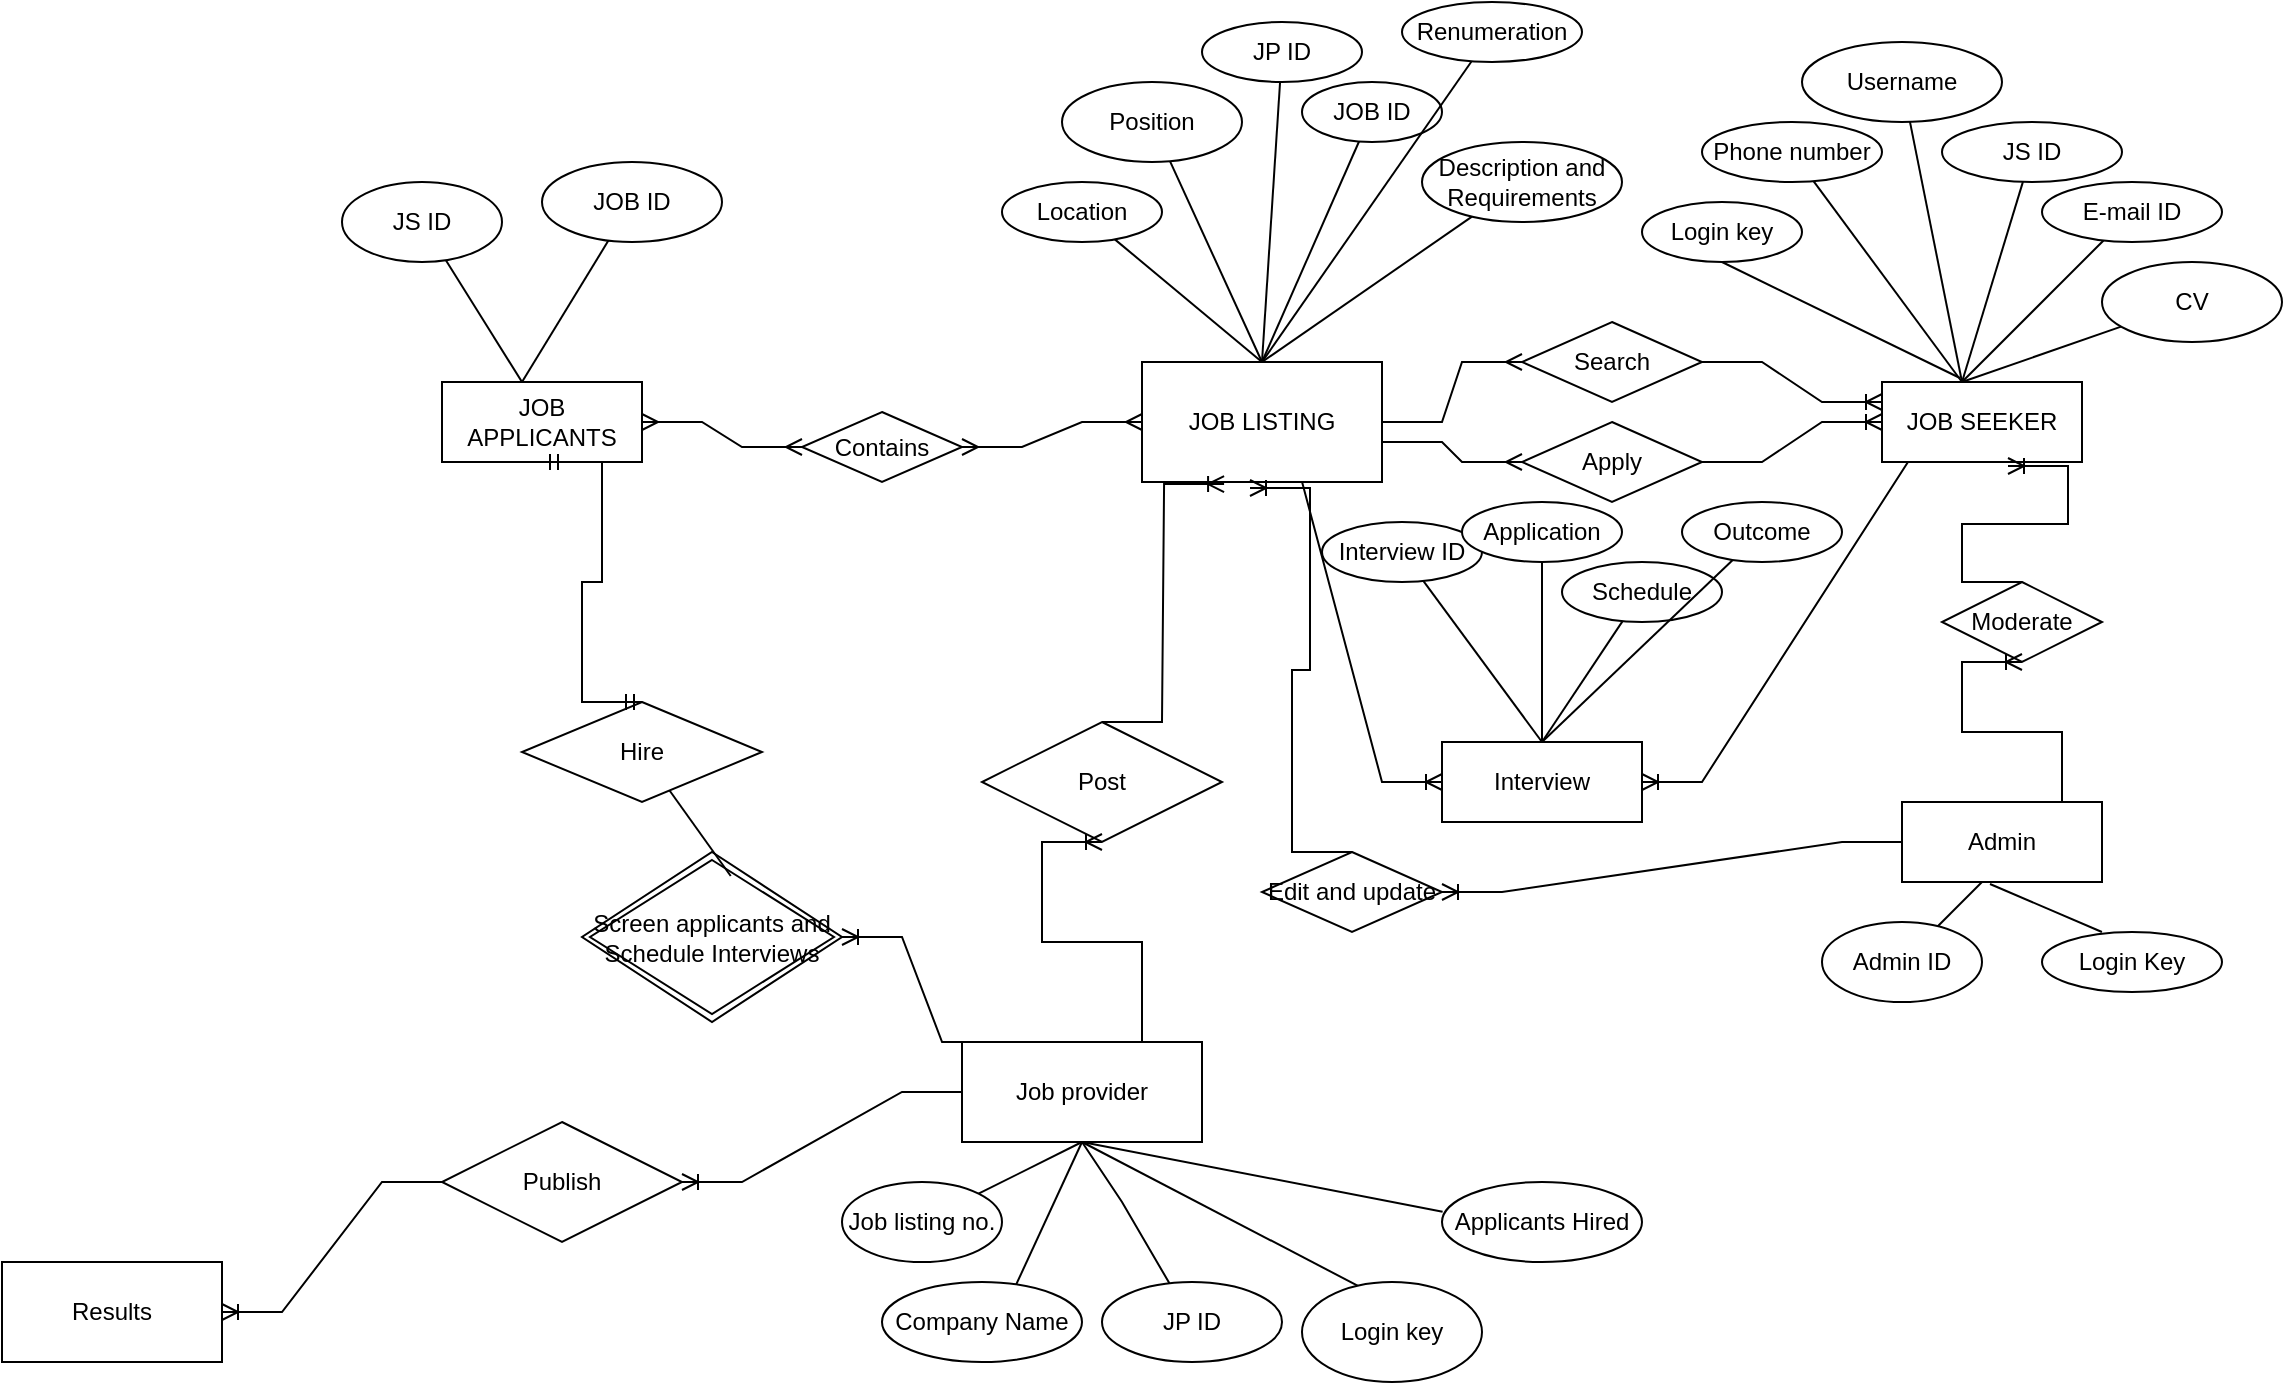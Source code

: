 <mxfile version="26.2.2">
  <diagram id="R2lEEEUBdFMjLlhIrx00" name="Page-1">
    <mxGraphModel dx="1925" dy="1795" grid="1" gridSize="10" guides="1" tooltips="1" connect="1" arrows="1" fold="1" page="1" pageScale="1" pageWidth="850" pageHeight="1100" math="0" shadow="0" extFonts="Permanent Marker^https://fonts.googleapis.com/css?family=Permanent+Marker">
      <root>
        <mxCell id="0" />
        <mxCell id="1" parent="0" />
        <mxCell id="AhkezG-56c2PrOf4I1hO-47" value="" style="edgeStyle=entityRelationEdgeStyle;fontSize=12;html=1;endArrow=ERoneToMany;rounded=0;exitX=0.43;exitY=1;exitDx=0;exitDy=0;exitPerimeter=0;" edge="1" parent="1" source="AhkezG-56c2PrOf4I1hO-22" target="AhkezG-56c2PrOf4I1hO-46">
          <mxGeometry width="100" height="100" relative="1" as="geometry">
            <mxPoint x="650" y="260" as="sourcePoint" />
            <mxPoint x="600" y="370" as="targetPoint" />
            <Array as="points">
              <mxPoint x="560" y="300" />
              <mxPoint x="560" y="330" />
            </Array>
          </mxGeometry>
        </mxCell>
        <mxCell id="AhkezG-56c2PrOf4I1hO-1" value="JOB LISTING" style="rounded=0;whiteSpace=wrap;html=1;" vertex="1" parent="1">
          <mxGeometry x="310" y="160" width="120" height="60" as="geometry" />
        </mxCell>
        <mxCell id="AhkezG-56c2PrOf4I1hO-3" value="" style="endArrow=none;html=1;rounded=0;" edge="1" parent="1" target="AhkezG-56c2PrOf4I1hO-4">
          <mxGeometry width="50" height="50" relative="1" as="geometry">
            <mxPoint x="370" y="160" as="sourcePoint" />
            <mxPoint x="320" y="110" as="targetPoint" />
          </mxGeometry>
        </mxCell>
        <mxCell id="AhkezG-56c2PrOf4I1hO-4" value="Location" style="ellipse;whiteSpace=wrap;html=1;" vertex="1" parent="1">
          <mxGeometry x="240" y="70" width="80" height="30" as="geometry" />
        </mxCell>
        <mxCell id="AhkezG-56c2PrOf4I1hO-5" value="" style="endArrow=none;html=1;rounded=0;" edge="1" parent="1" target="AhkezG-56c2PrOf4I1hO-6">
          <mxGeometry width="50" height="50" relative="1" as="geometry">
            <mxPoint x="370" y="160" as="sourcePoint" />
            <mxPoint x="330" y="60" as="targetPoint" />
          </mxGeometry>
        </mxCell>
        <mxCell id="AhkezG-56c2PrOf4I1hO-6" value="Position" style="ellipse;whiteSpace=wrap;html=1;" vertex="1" parent="1">
          <mxGeometry x="270" y="20" width="90" height="40" as="geometry" />
        </mxCell>
        <mxCell id="AhkezG-56c2PrOf4I1hO-7" value="" style="endArrow=none;html=1;rounded=0;" edge="1" parent="1" target="AhkezG-56c2PrOf4I1hO-8">
          <mxGeometry width="50" height="50" relative="1" as="geometry">
            <mxPoint x="370" y="160" as="sourcePoint" />
            <mxPoint x="380" y="80" as="targetPoint" />
          </mxGeometry>
        </mxCell>
        <mxCell id="AhkezG-56c2PrOf4I1hO-8" value="JP ID" style="ellipse;whiteSpace=wrap;html=1;" vertex="1" parent="1">
          <mxGeometry x="340" y="-10" width="80" height="30" as="geometry" />
        </mxCell>
        <mxCell id="AhkezG-56c2PrOf4I1hO-9" value="" style="endArrow=none;html=1;rounded=0;" edge="1" parent="1" target="AhkezG-56c2PrOf4I1hO-10">
          <mxGeometry width="50" height="50" relative="1" as="geometry">
            <mxPoint x="370" y="160" as="sourcePoint" />
            <mxPoint x="410" y="70" as="targetPoint" />
          </mxGeometry>
        </mxCell>
        <mxCell id="AhkezG-56c2PrOf4I1hO-10" value="JOB ID" style="ellipse;whiteSpace=wrap;html=1;" vertex="1" parent="1">
          <mxGeometry x="390" y="20" width="70" height="30" as="geometry" />
        </mxCell>
        <mxCell id="AhkezG-56c2PrOf4I1hO-11" value="" style="endArrow=none;html=1;rounded=0;" edge="1" parent="1" target="AhkezG-56c2PrOf4I1hO-12">
          <mxGeometry width="50" height="50" relative="1" as="geometry">
            <mxPoint x="370" y="160" as="sourcePoint" />
            <mxPoint x="480" y="30" as="targetPoint" />
          </mxGeometry>
        </mxCell>
        <mxCell id="AhkezG-56c2PrOf4I1hO-12" value="Renumeration" style="ellipse;whiteSpace=wrap;html=1;" vertex="1" parent="1">
          <mxGeometry x="440" y="-20" width="90" height="30" as="geometry" />
        </mxCell>
        <mxCell id="AhkezG-56c2PrOf4I1hO-13" value="" style="endArrow=none;html=1;rounded=0;" edge="1" parent="1" target="AhkezG-56c2PrOf4I1hO-14">
          <mxGeometry width="50" height="50" relative="1" as="geometry">
            <mxPoint x="370" y="160" as="sourcePoint" />
            <mxPoint x="460" y="90" as="targetPoint" />
          </mxGeometry>
        </mxCell>
        <mxCell id="AhkezG-56c2PrOf4I1hO-14" value="Description and Requirements" style="ellipse;whiteSpace=wrap;html=1;" vertex="1" parent="1">
          <mxGeometry x="450" y="50" width="100" height="40" as="geometry" />
        </mxCell>
        <mxCell id="AhkezG-56c2PrOf4I1hO-16" value="" style="edgeStyle=entityRelationEdgeStyle;fontSize=12;html=1;endArrow=ERmany;rounded=0;" edge="1" parent="1" target="AhkezG-56c2PrOf4I1hO-17">
          <mxGeometry width="100" height="100" relative="1" as="geometry">
            <mxPoint x="430" y="190" as="sourcePoint" />
            <mxPoint x="520" y="210" as="targetPoint" />
            <Array as="points">
              <mxPoint x="500" y="220" />
            </Array>
          </mxGeometry>
        </mxCell>
        <mxCell id="AhkezG-56c2PrOf4I1hO-17" value="Search" style="shape=rhombus;perimeter=rhombusPerimeter;whiteSpace=wrap;html=1;align=center;" vertex="1" parent="1">
          <mxGeometry x="500" y="140" width="90" height="40" as="geometry" />
        </mxCell>
        <mxCell id="AhkezG-56c2PrOf4I1hO-18" value="" style="edgeStyle=entityRelationEdgeStyle;fontSize=12;html=1;endArrow=ERmany;rounded=0;" edge="1" parent="1" target="AhkezG-56c2PrOf4I1hO-19">
          <mxGeometry width="100" height="100" relative="1" as="geometry">
            <mxPoint x="430" y="200" as="sourcePoint" />
            <mxPoint x="500" y="230" as="targetPoint" />
          </mxGeometry>
        </mxCell>
        <mxCell id="AhkezG-56c2PrOf4I1hO-19" value="Apply" style="shape=rhombus;perimeter=rhombusPerimeter;whiteSpace=wrap;html=1;align=center;" vertex="1" parent="1">
          <mxGeometry x="500" y="190" width="90" height="40" as="geometry" />
        </mxCell>
        <mxCell id="AhkezG-56c2PrOf4I1hO-20" value="" style="edgeStyle=entityRelationEdgeStyle;fontSize=12;html=1;endArrow=ERoneToMany;rounded=0;entryX=0;entryY=0.25;entryDx=0;entryDy=0;" edge="1" parent="1" target="AhkezG-56c2PrOf4I1hO-22">
          <mxGeometry width="100" height="100" relative="1" as="geometry">
            <mxPoint x="590" y="160" as="sourcePoint" />
            <mxPoint x="680" y="180" as="targetPoint" />
          </mxGeometry>
        </mxCell>
        <mxCell id="AhkezG-56c2PrOf4I1hO-21" value="" style="edgeStyle=entityRelationEdgeStyle;fontSize=12;html=1;endArrow=ERoneToMany;rounded=0;" edge="1" parent="1" target="AhkezG-56c2PrOf4I1hO-22">
          <mxGeometry width="100" height="100" relative="1" as="geometry">
            <mxPoint x="590" y="210" as="sourcePoint" />
            <mxPoint x="680" y="190" as="targetPoint" />
          </mxGeometry>
        </mxCell>
        <mxCell id="AhkezG-56c2PrOf4I1hO-22" value="JOB SEEKER" style="whiteSpace=wrap;html=1;align=center;" vertex="1" parent="1">
          <mxGeometry x="680" y="170" width="100" height="40" as="geometry" />
        </mxCell>
        <mxCell id="AhkezG-56c2PrOf4I1hO-23" value="" style="endArrow=none;html=1;rounded=0;entryX=0.39;entryY=-0.05;entryDx=0;entryDy=0;entryPerimeter=0;exitX=0.5;exitY=1;exitDx=0;exitDy=0;" edge="1" parent="1" source="AhkezG-56c2PrOf4I1hO-24" target="AhkezG-56c2PrOf4I1hO-22">
          <mxGeometry relative="1" as="geometry">
            <mxPoint x="610" y="110" as="sourcePoint" />
            <mxPoint x="710" y="150" as="targetPoint" />
          </mxGeometry>
        </mxCell>
        <mxCell id="AhkezG-56c2PrOf4I1hO-24" value="Login key" style="ellipse;whiteSpace=wrap;html=1;align=center;" vertex="1" parent="1">
          <mxGeometry x="560" y="80" width="80" height="30" as="geometry" />
        </mxCell>
        <mxCell id="AhkezG-56c2PrOf4I1hO-25" value="" style="endArrow=none;html=1;rounded=0;" edge="1" parent="1" target="AhkezG-56c2PrOf4I1hO-26">
          <mxGeometry width="50" height="50" relative="1" as="geometry">
            <mxPoint x="720" y="170" as="sourcePoint" />
            <mxPoint x="650" y="80" as="targetPoint" />
          </mxGeometry>
        </mxCell>
        <mxCell id="AhkezG-56c2PrOf4I1hO-26" value="Phone number" style="ellipse;whiteSpace=wrap;html=1;" vertex="1" parent="1">
          <mxGeometry x="590" y="40" width="90" height="30" as="geometry" />
        </mxCell>
        <mxCell id="AhkezG-56c2PrOf4I1hO-27" value="" style="endArrow=none;html=1;rounded=0;" edge="1" parent="1" target="AhkezG-56c2PrOf4I1hO-28">
          <mxGeometry width="50" height="50" relative="1" as="geometry">
            <mxPoint x="720" y="170" as="sourcePoint" />
            <mxPoint x="700" y="40" as="targetPoint" />
          </mxGeometry>
        </mxCell>
        <mxCell id="AhkezG-56c2PrOf4I1hO-28" value="Username" style="ellipse;whiteSpace=wrap;html=1;" vertex="1" parent="1">
          <mxGeometry x="640" width="100" height="40" as="geometry" />
        </mxCell>
        <mxCell id="AhkezG-56c2PrOf4I1hO-29" value="" style="endArrow=none;html=1;rounded=0;" edge="1" parent="1" target="AhkezG-56c2PrOf4I1hO-30">
          <mxGeometry width="50" height="50" relative="1" as="geometry">
            <mxPoint x="720" y="170" as="sourcePoint" />
            <mxPoint x="730" y="80" as="targetPoint" />
          </mxGeometry>
        </mxCell>
        <mxCell id="AhkezG-56c2PrOf4I1hO-30" value="JS ID" style="ellipse;whiteSpace=wrap;html=1;" vertex="1" parent="1">
          <mxGeometry x="710" y="40" width="90" height="30" as="geometry" />
        </mxCell>
        <mxCell id="AhkezG-56c2PrOf4I1hO-31" value="" style="endArrow=none;html=1;rounded=0;" edge="1" parent="1" target="AhkezG-56c2PrOf4I1hO-32">
          <mxGeometry width="50" height="50" relative="1" as="geometry">
            <mxPoint x="720" y="170" as="sourcePoint" />
            <mxPoint x="780" y="90" as="targetPoint" />
          </mxGeometry>
        </mxCell>
        <mxCell id="AhkezG-56c2PrOf4I1hO-32" value="E-mail ID" style="ellipse;whiteSpace=wrap;html=1;" vertex="1" parent="1">
          <mxGeometry x="760" y="70" width="90" height="30" as="geometry" />
        </mxCell>
        <mxCell id="AhkezG-56c2PrOf4I1hO-33" value="" style="endArrow=none;html=1;rounded=0;" edge="1" parent="1" target="AhkezG-56c2PrOf4I1hO-34">
          <mxGeometry width="50" height="50" relative="1" as="geometry">
            <mxPoint x="720" y="170" as="sourcePoint" />
            <mxPoint x="800" y="130" as="targetPoint" />
          </mxGeometry>
        </mxCell>
        <mxCell id="AhkezG-56c2PrOf4I1hO-34" value="CV" style="ellipse;whiteSpace=wrap;html=1;" vertex="1" parent="1">
          <mxGeometry x="790" y="110" width="90" height="40" as="geometry" />
        </mxCell>
        <mxCell id="AhkezG-56c2PrOf4I1hO-35" value="" style="edgeStyle=entityRelationEdgeStyle;fontSize=12;html=1;endArrow=ERmany;startArrow=ERmany;rounded=0;exitX=1;exitY=0.5;exitDx=0;exitDy=0;" edge="1" parent="1" source="AhkezG-56c2PrOf4I1hO-37">
          <mxGeometry width="100" height="100" relative="1" as="geometry">
            <mxPoint x="220" y="210" as="sourcePoint" />
            <mxPoint x="310" y="190" as="targetPoint" />
          </mxGeometry>
        </mxCell>
        <mxCell id="AhkezG-56c2PrOf4I1hO-36" value="JOB APPLICANTS" style="whiteSpace=wrap;html=1;align=center;" vertex="1" parent="1">
          <mxGeometry x="-40" y="170" width="100" height="40" as="geometry" />
        </mxCell>
        <mxCell id="AhkezG-56c2PrOf4I1hO-37" value="Contains" style="shape=rhombus;perimeter=rhombusPerimeter;whiteSpace=wrap;html=1;align=center;" vertex="1" parent="1">
          <mxGeometry x="140" y="185" width="80" height="35" as="geometry" />
        </mxCell>
        <mxCell id="AhkezG-56c2PrOf4I1hO-38" value="" style="edgeStyle=entityRelationEdgeStyle;fontSize=12;html=1;endArrow=ERmany;startArrow=ERmany;rounded=0;" edge="1" parent="1" target="AhkezG-56c2PrOf4I1hO-37">
          <mxGeometry width="100" height="100" relative="1" as="geometry">
            <mxPoint x="60" y="190" as="sourcePoint" />
            <mxPoint x="140" y="200" as="targetPoint" />
          </mxGeometry>
        </mxCell>
        <mxCell id="AhkezG-56c2PrOf4I1hO-39" value="" style="endArrow=none;html=1;rounded=0;" edge="1" parent="1" target="AhkezG-56c2PrOf4I1hO-40">
          <mxGeometry width="50" height="50" relative="1" as="geometry">
            <mxPoint y="170" as="sourcePoint" />
            <mxPoint x="-30" y="110" as="targetPoint" />
          </mxGeometry>
        </mxCell>
        <mxCell id="AhkezG-56c2PrOf4I1hO-40" value="JS ID" style="ellipse;whiteSpace=wrap;html=1;" vertex="1" parent="1">
          <mxGeometry x="-90" y="70" width="80" height="40" as="geometry" />
        </mxCell>
        <mxCell id="AhkezG-56c2PrOf4I1hO-41" value="" style="endArrow=none;html=1;rounded=0;" edge="1" parent="1" target="AhkezG-56c2PrOf4I1hO-42">
          <mxGeometry width="50" height="50" relative="1" as="geometry">
            <mxPoint y="170" as="sourcePoint" />
            <mxPoint x="40" y="100" as="targetPoint" />
          </mxGeometry>
        </mxCell>
        <mxCell id="AhkezG-56c2PrOf4I1hO-42" value="JOB ID" style="ellipse;whiteSpace=wrap;html=1;" vertex="1" parent="1">
          <mxGeometry x="10" y="60" width="90" height="40" as="geometry" />
        </mxCell>
        <mxCell id="AhkezG-56c2PrOf4I1hO-44" value="" style="edgeStyle=entityRelationEdgeStyle;fontSize=12;html=1;endArrow=ERoneToMany;rounded=0;exitX=0.417;exitY=1;exitDx=0;exitDy=0;exitPerimeter=0;entryX=0;entryY=0.5;entryDx=0;entryDy=0;" edge="1" parent="1" source="AhkezG-56c2PrOf4I1hO-1" target="AhkezG-56c2PrOf4I1hO-46">
          <mxGeometry width="100" height="100" relative="1" as="geometry">
            <mxPoint x="360" y="240" as="sourcePoint" />
            <mxPoint x="450" y="320" as="targetPoint" />
            <Array as="points">
              <mxPoint x="350" y="260" />
            </Array>
          </mxGeometry>
        </mxCell>
        <mxCell id="AhkezG-56c2PrOf4I1hO-46" value="Interview" style="whiteSpace=wrap;html=1;align=center;" vertex="1" parent="1">
          <mxGeometry x="460" y="350" width="100" height="40" as="geometry" />
        </mxCell>
        <mxCell id="AhkezG-56c2PrOf4I1hO-48" value="" style="endArrow=none;html=1;rounded=0;" edge="1" parent="1" target="AhkezG-56c2PrOf4I1hO-49">
          <mxGeometry width="50" height="50" relative="1" as="geometry">
            <mxPoint x="510" y="350" as="sourcePoint" />
            <mxPoint x="430" y="300" as="targetPoint" />
          </mxGeometry>
        </mxCell>
        <mxCell id="AhkezG-56c2PrOf4I1hO-49" value="Interview ID" style="ellipse;whiteSpace=wrap;html=1;" vertex="1" parent="1">
          <mxGeometry x="400" y="240" width="80" height="30" as="geometry" />
        </mxCell>
        <mxCell id="AhkezG-56c2PrOf4I1hO-50" value="" style="endArrow=none;html=1;rounded=0;exitX=0.5;exitY=0;exitDx=0;exitDy=0;" edge="1" parent="1" source="AhkezG-56c2PrOf4I1hO-46" target="AhkezG-56c2PrOf4I1hO-51">
          <mxGeometry width="50" height="50" relative="1" as="geometry">
            <mxPoint x="475" y="350" as="sourcePoint" />
            <mxPoint x="500" y="270" as="targetPoint" />
          </mxGeometry>
        </mxCell>
        <mxCell id="AhkezG-56c2PrOf4I1hO-51" value="Application" style="ellipse;whiteSpace=wrap;html=1;" vertex="1" parent="1">
          <mxGeometry x="470" y="230" width="80" height="30" as="geometry" />
        </mxCell>
        <mxCell id="AhkezG-56c2PrOf4I1hO-52" value="" style="endArrow=none;html=1;rounded=0;" edge="1" parent="1" target="AhkezG-56c2PrOf4I1hO-53">
          <mxGeometry width="50" height="50" relative="1" as="geometry">
            <mxPoint x="510" y="350" as="sourcePoint" />
            <mxPoint x="530" y="290" as="targetPoint" />
          </mxGeometry>
        </mxCell>
        <mxCell id="AhkezG-56c2PrOf4I1hO-53" value="Schedule" style="ellipse;whiteSpace=wrap;html=1;" vertex="1" parent="1">
          <mxGeometry x="520" y="260" width="80" height="30" as="geometry" />
        </mxCell>
        <mxCell id="AhkezG-56c2PrOf4I1hO-54" value="" style="endArrow=none;html=1;rounded=0;" edge="1" parent="1" target="AhkezG-56c2PrOf4I1hO-55">
          <mxGeometry width="50" height="50" relative="1" as="geometry">
            <mxPoint x="510" y="350" as="sourcePoint" />
            <mxPoint x="630" y="270" as="targetPoint" />
          </mxGeometry>
        </mxCell>
        <mxCell id="AhkezG-56c2PrOf4I1hO-55" value="Outcome" style="ellipse;whiteSpace=wrap;html=1;" vertex="1" parent="1">
          <mxGeometry x="580" y="230" width="80" height="30" as="geometry" />
        </mxCell>
        <mxCell id="AhkezG-56c2PrOf4I1hO-56" value="" style="edgeStyle=entityRelationEdgeStyle;fontSize=12;html=1;endArrow=ERoneToMany;rounded=0;entryX=0.63;entryY=1.05;entryDx=0;entryDy=0;entryPerimeter=0;exitX=0.5;exitY=0;exitDx=0;exitDy=0;" edge="1" parent="1" source="AhkezG-56c2PrOf4I1hO-57" target="AhkezG-56c2PrOf4I1hO-22">
          <mxGeometry width="100" height="100" relative="1" as="geometry">
            <mxPoint x="750" y="286" as="sourcePoint" />
            <mxPoint x="820" y="260" as="targetPoint" />
            <Array as="points">
              <mxPoint x="770" y="250" />
              <mxPoint x="760" y="250" />
            </Array>
          </mxGeometry>
        </mxCell>
        <mxCell id="AhkezG-56c2PrOf4I1hO-57" value="Moderate" style="shape=rhombus;perimeter=rhombusPerimeter;whiteSpace=wrap;html=1;align=center;" vertex="1" parent="1">
          <mxGeometry x="710" y="270" width="80" height="40" as="geometry" />
        </mxCell>
        <mxCell id="AhkezG-56c2PrOf4I1hO-58" value="" style="edgeStyle=entityRelationEdgeStyle;fontSize=12;html=1;endArrow=ERoneToMany;rounded=0;entryX=0.5;entryY=1;entryDx=0;entryDy=0;exitX=0.5;exitY=0;exitDx=0;exitDy=0;" edge="1" parent="1" source="AhkezG-56c2PrOf4I1hO-59" target="AhkezG-56c2PrOf4I1hO-57">
          <mxGeometry width="100" height="100" relative="1" as="geometry">
            <mxPoint x="740" y="390" as="sourcePoint" />
            <mxPoint x="810" y="330" as="targetPoint" />
          </mxGeometry>
        </mxCell>
        <mxCell id="AhkezG-56c2PrOf4I1hO-59" value="Admin" style="whiteSpace=wrap;html=1;align=center;" vertex="1" parent="1">
          <mxGeometry x="690" y="380" width="100" height="40" as="geometry" />
        </mxCell>
        <mxCell id="AhkezG-56c2PrOf4I1hO-60" value="" style="endArrow=none;html=1;rounded=0;" edge="1" parent="1" target="AhkezG-56c2PrOf4I1hO-62">
          <mxGeometry width="50" height="50" relative="1" as="geometry">
            <mxPoint x="730" y="420" as="sourcePoint" />
            <mxPoint x="740" y="420" as="targetPoint" />
          </mxGeometry>
        </mxCell>
        <mxCell id="AhkezG-56c2PrOf4I1hO-62" value="Admin ID" style="ellipse;whiteSpace=wrap;html=1;" vertex="1" parent="1">
          <mxGeometry x="650" y="440" width="80" height="40" as="geometry" />
        </mxCell>
        <mxCell id="AhkezG-56c2PrOf4I1hO-63" value="" style="endArrow=none;html=1;rounded=0;entryX=0.44;entryY=1.025;entryDx=0;entryDy=0;entryPerimeter=0;exitX=0.333;exitY=0;exitDx=0;exitDy=0;exitPerimeter=0;" edge="1" parent="1" source="AhkezG-56c2PrOf4I1hO-65" target="AhkezG-56c2PrOf4I1hO-59">
          <mxGeometry width="50" height="50" relative="1" as="geometry">
            <mxPoint x="780" y="460" as="sourcePoint" />
            <mxPoint x="820" y="480" as="targetPoint" />
          </mxGeometry>
        </mxCell>
        <mxCell id="AhkezG-56c2PrOf4I1hO-65" value="Login Key" style="ellipse;whiteSpace=wrap;html=1;" vertex="1" parent="1">
          <mxGeometry x="760" y="445" width="90" height="30" as="geometry" />
        </mxCell>
        <mxCell id="AhkezG-56c2PrOf4I1hO-69" value="" style="edgeStyle=entityRelationEdgeStyle;fontSize=12;html=1;endArrow=ERoneToMany;rounded=0;entryX=0.45;entryY=1.05;entryDx=0;entryDy=0;entryPerimeter=0;exitX=0.5;exitY=0;exitDx=0;exitDy=0;" edge="1" parent="1" source="AhkezG-56c2PrOf4I1hO-70" target="AhkezG-56c2PrOf4I1hO-1">
          <mxGeometry width="100" height="100" relative="1" as="geometry">
            <mxPoint x="340" y="370" as="sourcePoint" />
            <mxPoint x="370" y="260" as="targetPoint" />
          </mxGeometry>
        </mxCell>
        <mxCell id="AhkezG-56c2PrOf4I1hO-70" value="Edit and update" style="shape=rhombus;perimeter=rhombusPerimeter;whiteSpace=wrap;html=1;align=center;" vertex="1" parent="1">
          <mxGeometry x="370" y="405" width="90" height="40" as="geometry" />
        </mxCell>
        <mxCell id="AhkezG-56c2PrOf4I1hO-71" value="" style="edgeStyle=entityRelationEdgeStyle;fontSize=12;html=1;endArrow=ERoneToMany;rounded=0;entryX=1;entryY=0.5;entryDx=0;entryDy=0;exitX=0;exitY=0.5;exitDx=0;exitDy=0;" edge="1" parent="1" source="AhkezG-56c2PrOf4I1hO-59" target="AhkezG-56c2PrOf4I1hO-70">
          <mxGeometry width="100" height="100" relative="1" as="geometry">
            <mxPoint x="410" y="530" as="sourcePoint" />
            <mxPoint x="510" y="430" as="targetPoint" />
          </mxGeometry>
        </mxCell>
        <mxCell id="AhkezG-56c2PrOf4I1hO-72" value="" style="edgeStyle=entityRelationEdgeStyle;fontSize=12;html=1;endArrow=ERoneToMany;rounded=0;entryX=0.342;entryY=1.017;entryDx=0;entryDy=0;entryPerimeter=0;exitX=0.5;exitY=0;exitDx=0;exitDy=0;" edge="1" parent="1" source="AhkezG-56c2PrOf4I1hO-73" target="AhkezG-56c2PrOf4I1hO-1">
          <mxGeometry width="100" height="100" relative="1" as="geometry">
            <mxPoint x="280" y="370" as="sourcePoint" />
            <mxPoint x="340" y="270" as="targetPoint" />
          </mxGeometry>
        </mxCell>
        <mxCell id="AhkezG-56c2PrOf4I1hO-73" value="Post" style="shape=rhombus;perimeter=rhombusPerimeter;whiteSpace=wrap;html=1;align=center;" vertex="1" parent="1">
          <mxGeometry x="230" y="340" width="120" height="60" as="geometry" />
        </mxCell>
        <mxCell id="AhkezG-56c2PrOf4I1hO-74" value="" style="edgeStyle=entityRelationEdgeStyle;fontSize=12;html=1;endArrow=ERoneToMany;rounded=0;entryX=0.5;entryY=1;entryDx=0;entryDy=0;exitX=0.5;exitY=0;exitDx=0;exitDy=0;" edge="1" parent="1" source="AhkezG-56c2PrOf4I1hO-75" target="AhkezG-56c2PrOf4I1hO-73">
          <mxGeometry width="100" height="100" relative="1" as="geometry">
            <mxPoint x="280" y="490" as="sourcePoint" />
            <mxPoint x="300" y="405" as="targetPoint" />
          </mxGeometry>
        </mxCell>
        <mxCell id="AhkezG-56c2PrOf4I1hO-75" value="Job provider" style="whiteSpace=wrap;html=1;align=center;" vertex="1" parent="1">
          <mxGeometry x="220" y="500" width="120" height="50" as="geometry" />
        </mxCell>
        <mxCell id="AhkezG-56c2PrOf4I1hO-76" value="" style="endArrow=none;html=1;rounded=0;exitX=0.5;exitY=1;exitDx=0;exitDy=0;" edge="1" parent="1" source="AhkezG-56c2PrOf4I1hO-75" target="AhkezG-56c2PrOf4I1hO-77">
          <mxGeometry width="50" height="50" relative="1" as="geometry">
            <mxPoint x="240" y="570" as="sourcePoint" />
            <mxPoint x="280" y="550" as="targetPoint" />
          </mxGeometry>
        </mxCell>
        <mxCell id="AhkezG-56c2PrOf4I1hO-77" value="Job listing no." style="ellipse;whiteSpace=wrap;html=1;" vertex="1" parent="1">
          <mxGeometry x="160" y="570" width="80" height="40" as="geometry" />
        </mxCell>
        <mxCell id="AhkezG-56c2PrOf4I1hO-80" value="" style="endArrow=none;html=1;rounded=0;exitX=0.663;exitY=0.075;exitDx=0;exitDy=0;exitPerimeter=0;" edge="1" parent="1" source="AhkezG-56c2PrOf4I1hO-81">
          <mxGeometry width="50" height="50" relative="1" as="geometry">
            <mxPoint x="255" y="640" as="sourcePoint" />
            <mxPoint x="280" y="550" as="targetPoint" />
          </mxGeometry>
        </mxCell>
        <mxCell id="AhkezG-56c2PrOf4I1hO-81" value="Company Name" style="ellipse;whiteSpace=wrap;html=1;" vertex="1" parent="1">
          <mxGeometry x="180" y="620" width="100" height="40" as="geometry" />
        </mxCell>
        <mxCell id="AhkezG-56c2PrOf4I1hO-82" value="" style="endArrow=none;html=1;rounded=0;exitX=0.5;exitY=1;exitDx=0;exitDy=0;" edge="1" parent="1" source="AhkezG-56c2PrOf4I1hO-75" target="AhkezG-56c2PrOf4I1hO-83">
          <mxGeometry width="50" height="50" relative="1" as="geometry">
            <mxPoint x="280" y="560" as="sourcePoint" />
            <mxPoint x="270" y="560" as="targetPoint" />
            <Array as="points">
              <mxPoint x="300" y="580" />
            </Array>
          </mxGeometry>
        </mxCell>
        <mxCell id="AhkezG-56c2PrOf4I1hO-83" value="JP ID" style="ellipse;whiteSpace=wrap;html=1;" vertex="1" parent="1">
          <mxGeometry x="290" y="620" width="90" height="40" as="geometry" />
        </mxCell>
        <mxCell id="AhkezG-56c2PrOf4I1hO-84" value="" style="endArrow=none;html=1;rounded=0;entryX=0.5;entryY=1;entryDx=0;entryDy=0;exitX=0.319;exitY=0.046;exitDx=0;exitDy=0;exitPerimeter=0;" edge="1" parent="1" source="AhkezG-56c2PrOf4I1hO-85" target="AhkezG-56c2PrOf4I1hO-75">
          <mxGeometry width="50" height="50" relative="1" as="geometry">
            <mxPoint x="420" y="640" as="sourcePoint" />
            <mxPoint x="470" y="590" as="targetPoint" />
          </mxGeometry>
        </mxCell>
        <mxCell id="AhkezG-56c2PrOf4I1hO-85" value="Login key" style="ellipse;whiteSpace=wrap;html=1;" vertex="1" parent="1">
          <mxGeometry x="390" y="620" width="90" height="50" as="geometry" />
        </mxCell>
        <mxCell id="AhkezG-56c2PrOf4I1hO-86" value="" style="endArrow=none;html=1;rounded=0;entryX=0.5;entryY=1;entryDx=0;entryDy=0;exitX=0.003;exitY=0.371;exitDx=0;exitDy=0;exitPerimeter=0;" edge="1" parent="1" source="AhkezG-56c2PrOf4I1hO-87" target="AhkezG-56c2PrOf4I1hO-75">
          <mxGeometry width="50" height="50" relative="1" as="geometry">
            <mxPoint x="460" y="615" as="sourcePoint" />
            <mxPoint x="510" y="565" as="targetPoint" />
          </mxGeometry>
        </mxCell>
        <mxCell id="AhkezG-56c2PrOf4I1hO-87" value="Applicants Hired" style="ellipse;whiteSpace=wrap;html=1;" vertex="1" parent="1">
          <mxGeometry x="460" y="570" width="100" height="40" as="geometry" />
        </mxCell>
        <mxCell id="AhkezG-56c2PrOf4I1hO-88" value="" style="edgeStyle=entityRelationEdgeStyle;fontSize=12;html=1;endArrow=ERoneToMany;rounded=0;exitX=0.167;exitY=0;exitDx=0;exitDy=0;exitPerimeter=0;" edge="1" parent="1" source="AhkezG-56c2PrOf4I1hO-75" target="AhkezG-56c2PrOf4I1hO-89">
          <mxGeometry width="100" height="100" relative="1" as="geometry">
            <mxPoint x="120" y="470" as="sourcePoint" />
            <mxPoint x="160" y="440" as="targetPoint" />
          </mxGeometry>
        </mxCell>
        <mxCell id="AhkezG-56c2PrOf4I1hO-89" value="Screen applicants and&lt;div&gt;Schedule Interviews&lt;/div&gt;" style="shape=rhombus;double=1;perimeter=rhombusPerimeter;whiteSpace=wrap;html=1;align=center;" vertex="1" parent="1">
          <mxGeometry x="30" y="405" width="130" height="85" as="geometry" />
        </mxCell>
        <mxCell id="AhkezG-56c2PrOf4I1hO-90" value="" style="endArrow=none;html=1;rounded=0;exitX=0.572;exitY=0.141;exitDx=0;exitDy=0;exitPerimeter=0;" edge="1" parent="1" source="AhkezG-56c2PrOf4I1hO-89" target="AhkezG-56c2PrOf4I1hO-91">
          <mxGeometry width="50" height="50" relative="1" as="geometry">
            <mxPoint x="80" y="395" as="sourcePoint" />
            <mxPoint x="80" y="360" as="targetPoint" />
          </mxGeometry>
        </mxCell>
        <mxCell id="AhkezG-56c2PrOf4I1hO-91" value="Hire" style="shape=rhombus;perimeter=rhombusPerimeter;whiteSpace=wrap;html=1;align=center;" vertex="1" parent="1">
          <mxGeometry y="330" width="120" height="50" as="geometry" />
        </mxCell>
        <mxCell id="AhkezG-56c2PrOf4I1hO-93" value="" style="edgeStyle=entityRelationEdgeStyle;fontSize=12;html=1;endArrow=ERmandOne;startArrow=ERmandOne;rounded=0;exitX=0.5;exitY=0;exitDx=0;exitDy=0;entryX=0.5;entryY=1;entryDx=0;entryDy=0;" edge="1" parent="1" source="AhkezG-56c2PrOf4I1hO-91" target="AhkezG-56c2PrOf4I1hO-36">
          <mxGeometry width="100" height="100" relative="1" as="geometry">
            <mxPoint x="50" y="290" as="sourcePoint" />
            <mxPoint x="20" y="220" as="targetPoint" />
          </mxGeometry>
        </mxCell>
        <mxCell id="AhkezG-56c2PrOf4I1hO-94" value="" style="edgeStyle=entityRelationEdgeStyle;fontSize=12;html=1;endArrow=ERoneToMany;rounded=0;exitX=0;exitY=0.5;exitDx=0;exitDy=0;" edge="1" parent="1" source="AhkezG-56c2PrOf4I1hO-75" target="AhkezG-56c2PrOf4I1hO-95">
          <mxGeometry width="100" height="100" relative="1" as="geometry">
            <mxPoint x="140" y="540" as="sourcePoint" />
            <mxPoint x="40" y="640" as="targetPoint" />
          </mxGeometry>
        </mxCell>
        <mxCell id="AhkezG-56c2PrOf4I1hO-95" value="Publish" style="shape=rhombus;perimeter=rhombusPerimeter;whiteSpace=wrap;html=1;align=center;" vertex="1" parent="1">
          <mxGeometry x="-40" y="540" width="120" height="60" as="geometry" />
        </mxCell>
        <mxCell id="AhkezG-56c2PrOf4I1hO-96" value="" style="edgeStyle=entityRelationEdgeStyle;fontSize=12;html=1;endArrow=ERoneToMany;rounded=0;exitX=0;exitY=0.5;exitDx=0;exitDy=0;" edge="1" parent="1" source="AhkezG-56c2PrOf4I1hO-95" target="AhkezG-56c2PrOf4I1hO-97">
          <mxGeometry width="100" height="100" relative="1" as="geometry">
            <mxPoint x="-70" y="590" as="sourcePoint" />
            <mxPoint x="-170" y="690" as="targetPoint" />
          </mxGeometry>
        </mxCell>
        <mxCell id="AhkezG-56c2PrOf4I1hO-97" value="Results" style="whiteSpace=wrap;html=1;align=center;" vertex="1" parent="1">
          <mxGeometry x="-260" y="610" width="110" height="50" as="geometry" />
        </mxCell>
      </root>
    </mxGraphModel>
  </diagram>
</mxfile>
